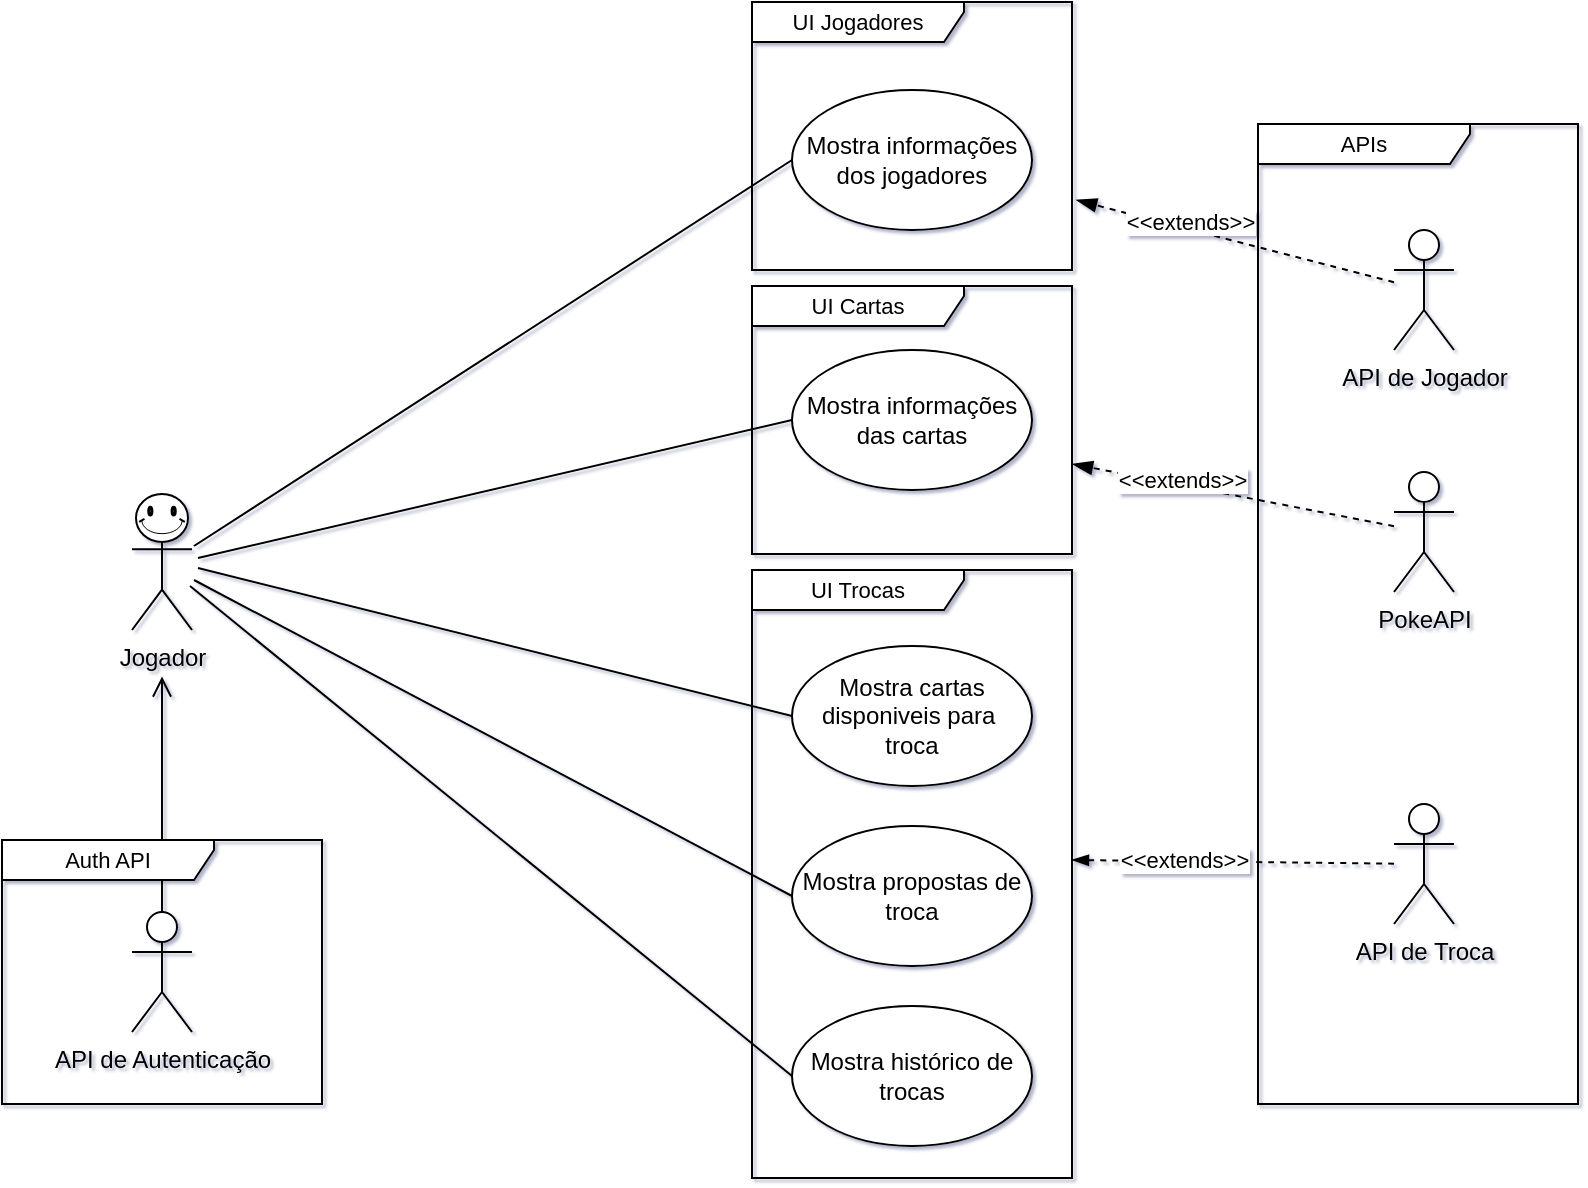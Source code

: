 <mxfile version="26.2.12" pages="2">
  <diagram name="Diagrama de caso de uso" id="q5Q0HnHNC897IRmGhIEo">
    <mxGraphModel dx="1828" dy="785" grid="0" gridSize="10" guides="1" tooltips="1" connect="1" arrows="1" fold="1" page="0" pageScale="1" pageWidth="850" pageHeight="1100" background="none" math="0" shadow="1">
      <root>
        <mxCell id="0" />
        <mxCell id="1" parent="0" />
        <mxCell id="7NV7xG-uS9PKFknftASq-3" style="rounded=0;orthogonalLoop=1;jettySize=auto;html=1;entryX=0;entryY=0.5;entryDx=0;entryDy=0;fontSize=12;startSize=8;endSize=8;endArrow=none;startFill=0;startArrow=none;" parent="1" target="cr2DgL153ClsetmP0AdC-1" edge="1">
          <mxGeometry relative="1" as="geometry">
            <mxPoint x="323" y="224" as="targetPoint" />
            <mxPoint x="86" y="316" as="sourcePoint" />
          </mxGeometry>
        </mxCell>
        <mxCell id="7NV7xG-uS9PKFknftASq-5" style="rounded=0;orthogonalLoop=1;jettySize=auto;html=1;entryX=0;entryY=0.5;entryDx=0;entryDy=0;fontSize=12;startSize=8;endSize=8;endArrow=none;startFill=0;startArrow=none;" parent="1" target="cr2DgL153ClsetmP0AdC-2" edge="1">
          <mxGeometry relative="1" as="geometry">
            <mxPoint x="323" y="364" as="targetPoint" />
            <mxPoint x="86" y="321" as="sourcePoint" />
          </mxGeometry>
        </mxCell>
        <mxCell id="7NV7xG-uS9PKFknftASq-6" style="rounded=0;orthogonalLoop=1;jettySize=auto;html=1;entryX=0;entryY=0.5;entryDx=0;entryDy=0;fontSize=12;startSize=8;endSize=8;endArrow=none;startFill=0;startArrow=none;" parent="1" target="cr2DgL153ClsetmP0AdC-4" edge="1">
          <mxGeometry relative="1" as="geometry">
            <mxPoint x="323" y="434" as="targetPoint" />
            <mxPoint x="84" y="327" as="sourcePoint" />
          </mxGeometry>
        </mxCell>
        <mxCell id="7NV7xG-uS9PKFknftASq-7" style="rounded=0;orthogonalLoop=1;jettySize=auto;html=1;entryX=0;entryY=0.5;entryDx=0;entryDy=0;fontSize=12;startSize=8;endSize=8;endArrow=none;startFill=0;startArrow=none;" parent="1" target="cr2DgL153ClsetmP0AdC-5" edge="1">
          <mxGeometry relative="1" as="geometry">
            <mxPoint x="323" y="504" as="targetPoint" />
            <mxPoint x="82" y="330" as="sourcePoint" />
          </mxGeometry>
        </mxCell>
        <mxCell id="1iPAXhDrvb-g_Z3nLl4W-2" value="Jogador&lt;div&gt;&lt;br&gt;&lt;/div&gt;" style="shape=umlActor;verticalLabelPosition=bottom;verticalAlign=top;html=1;outlineConnect=0;labelBackgroundColor=none;" parent="1" vertex="1">
          <mxGeometry x="53" y="291.5" width="30" height="60.5" as="geometry" />
        </mxCell>
        <mxCell id="cr2DgL153ClsetmP0AdC-1" value="Mostra informações das cartas" style="ellipse;whiteSpace=wrap;html=1;" parent="1" vertex="1">
          <mxGeometry x="383" y="212" width="120" height="70" as="geometry" />
        </mxCell>
        <mxCell id="cr2DgL153ClsetmP0AdC-2" value="Mostra cartas disponiveis para&amp;nbsp;&lt;div&gt;troca&lt;/div&gt;" style="ellipse;whiteSpace=wrap;html=1;" parent="1" vertex="1">
          <mxGeometry x="383" y="360" width="120" height="70" as="geometry" />
        </mxCell>
        <mxCell id="cr2DgL153ClsetmP0AdC-3" value="Mostra i&lt;span style=&quot;background-color: transparent; color: light-dark(rgb(0, 0, 0), rgb(255, 255, 255));&quot;&gt;nformações dos jogadores&lt;/span&gt;" style="ellipse;whiteSpace=wrap;html=1;" parent="1" vertex="1">
          <mxGeometry x="383" y="82" width="120" height="70" as="geometry" />
        </mxCell>
        <mxCell id="cr2DgL153ClsetmP0AdC-4" value="Mostra propostas de troca" style="ellipse;whiteSpace=wrap;html=1;" parent="1" vertex="1">
          <mxGeometry x="383" y="450" width="120" height="70" as="geometry" />
        </mxCell>
        <mxCell id="cr2DgL153ClsetmP0AdC-5" value="Mostra histórico de trocas" style="ellipse;whiteSpace=wrap;html=1;" parent="1" vertex="1">
          <mxGeometry x="383" y="540" width="120" height="70" as="geometry" />
        </mxCell>
        <mxCell id="01l0vP2sXItomz10LRTy-16" style="shape=connector;rounded=0;orthogonalLoop=1;jettySize=auto;html=1;entryX=0;entryY=0.5;entryDx=0;entryDy=0;strokeColor=default;align=center;verticalAlign=middle;fontFamily=Helvetica;fontSize=12;fontColor=default;labelBackgroundColor=default;startFill=0;startSize=8;endArrow=none;endSize=8;startArrow=none;" parent="1" target="cr2DgL153ClsetmP0AdC-3" edge="1">
          <mxGeometry relative="1" as="geometry">
            <mxPoint x="84" y="310" as="sourcePoint" />
          </mxGeometry>
        </mxCell>
        <mxCell id="fW-dDwqVfDjb9ZclWdb1-9" value="UI Jogadores" style="shape=umlFrame;whiteSpace=wrap;html=1;pointerEvents=0;fontFamily=Helvetica;fontSize=11;fontColor=default;labelBackgroundColor=default;width=106;height=20;" parent="1" vertex="1">
          <mxGeometry x="363" y="38" width="160" height="134" as="geometry" />
        </mxCell>
        <mxCell id="01l0vP2sXItomz10LRTy-3" value="APIs" style="shape=umlFrame;whiteSpace=wrap;html=1;pointerEvents=0;fontFamily=Helvetica;fontSize=11;fontColor=default;labelBackgroundColor=default;width=106;height=20;" parent="1" vertex="1">
          <mxGeometry x="616" y="99" width="160" height="490" as="geometry" />
        </mxCell>
        <mxCell id="AETbVoD7sWcdyevvZo6Y-5" value="API de Jogador" style="shape=umlActor;verticalLabelPosition=bottom;verticalAlign=top;html=1;outlineConnect=0;" parent="1" vertex="1">
          <mxGeometry x="684" y="152" width="30" height="60" as="geometry" />
        </mxCell>
        <mxCell id="AETbVoD7sWcdyevvZo6Y-9" value="PokeAPI" style="shape=umlActor;verticalLabelPosition=bottom;verticalAlign=top;html=1;outlineConnect=0;" parent="1" vertex="1">
          <mxGeometry x="684" y="273" width="30" height="60" as="geometry" />
        </mxCell>
        <mxCell id="AETbVoD7sWcdyevvZo6Y-10" value="API de Troca" style="shape=umlActor;verticalLabelPosition=bottom;verticalAlign=top;html=1;outlineConnect=0;" parent="1" vertex="1">
          <mxGeometry x="684" y="439" width="30" height="60" as="geometry" />
        </mxCell>
        <mxCell id="AETbVoD7sWcdyevvZo6Y-13" style="edgeStyle=none;curved=1;rounded=0;orthogonalLoop=1;jettySize=auto;html=1;entryX=1.013;entryY=0.739;entryDx=0;entryDy=0;entryPerimeter=0;fontSize=12;startSize=8;endSize=8;endArrow=blockThin;endFill=1;dashed=1;" parent="1" source="AETbVoD7sWcdyevvZo6Y-5" target="fW-dDwqVfDjb9ZclWdb1-9" edge="1">
          <mxGeometry relative="1" as="geometry" />
        </mxCell>
        <mxCell id="sfoTxM4zX_ERkdPOaKE--1" value="&amp;lt;&amp;lt;extends&amp;gt;&amp;gt;" style="edgeLabel;html=1;align=center;verticalAlign=middle;resizable=0;points=[];" parent="AETbVoD7sWcdyevvZo6Y-13" vertex="1" connectable="0">
          <mxGeometry x="0.45" y="-2" relative="1" as="geometry">
            <mxPoint x="12" y="1" as="offset" />
          </mxGeometry>
        </mxCell>
        <mxCell id="AETbVoD7sWcdyevvZo6Y-14" style="edgeStyle=none;curved=1;rounded=0;orthogonalLoop=1;jettySize=auto;html=1;entryX=1;entryY=0.477;entryDx=0;entryDy=0;entryPerimeter=0;fontSize=12;endArrow=blockThin;endFill=1;dashed=1;" parent="1" source="AETbVoD7sWcdyevvZo6Y-10" target="aWo8lq3ti_d89RVqLucp-1" edge="1">
          <mxGeometry relative="1" as="geometry" />
        </mxCell>
        <mxCell id="sfoTxM4zX_ERkdPOaKE--4" value="&amp;lt;&amp;lt;extends&amp;gt;&amp;gt;" style="edgeLabel;html=1;align=center;verticalAlign=middle;resizable=0;points=[];" parent="AETbVoD7sWcdyevvZo6Y-14" vertex="1" connectable="0">
          <mxGeometry x="0.293" y="1" relative="1" as="geometry">
            <mxPoint x="-1" y="-2" as="offset" />
          </mxGeometry>
        </mxCell>
        <mxCell id="AETbVoD7sWcdyevvZo6Y-15" style="edgeStyle=none;curved=1;rounded=0;orthogonalLoop=1;jettySize=auto;html=1;entryX=1;entryY=0.664;entryDx=0;entryDy=0;entryPerimeter=0;fontSize=12;startSize=8;endSize=8;endArrow=blockThin;endFill=1;dashed=1;" parent="1" source="AETbVoD7sWcdyevvZo6Y-9" target="aWo8lq3ti_d89RVqLucp-5" edge="1">
          <mxGeometry relative="1" as="geometry" />
        </mxCell>
        <mxCell id="sfoTxM4zX_ERkdPOaKE--3" value="&amp;lt;&amp;lt;extends&amp;gt;&amp;gt;" style="edgeLabel;html=1;align=center;verticalAlign=middle;resizable=0;points=[];" parent="AETbVoD7sWcdyevvZo6Y-15" vertex="1" connectable="0">
          <mxGeometry x="0.348" relative="1" as="geometry">
            <mxPoint x="2" y="-2" as="offset" />
          </mxGeometry>
        </mxCell>
        <mxCell id="AETbVoD7sWcdyevvZo6Y-17" style="edgeStyle=none;curved=1;rounded=0;orthogonalLoop=1;jettySize=auto;html=1;fontSize=12;startSize=8;endSize=8;endArrow=open;endFill=0;" parent="1" source="AETbVoD7sWcdyevvZo6Y-16" edge="1">
          <mxGeometry relative="1" as="geometry">
            <mxPoint x="68" y="375.238" as="targetPoint" />
          </mxGeometry>
        </mxCell>
        <mxCell id="AETbVoD7sWcdyevvZo6Y-16" value="API de Autenticação" style="shape=umlActor;verticalLabelPosition=bottom;verticalAlign=top;html=1;outlineConnect=0;" parent="1" vertex="1">
          <mxGeometry x="53" y="493" width="30" height="60" as="geometry" />
        </mxCell>
        <mxCell id="aWo8lq3ti_d89RVqLucp-1" value="UI Trocas" style="shape=umlFrame;whiteSpace=wrap;html=1;pointerEvents=0;fontFamily=Helvetica;fontSize=11;fontColor=default;labelBackgroundColor=default;width=106;height=20;" parent="1" vertex="1">
          <mxGeometry x="363" y="322" width="160" height="304" as="geometry" />
        </mxCell>
        <mxCell id="aWo8lq3ti_d89RVqLucp-5" value="UI Cartas" style="shape=umlFrame;whiteSpace=wrap;html=1;pointerEvents=0;fontFamily=Helvetica;fontSize=11;fontColor=default;labelBackgroundColor=default;width=106;height=20;" parent="1" vertex="1">
          <mxGeometry x="363" y="180" width="160" height="134" as="geometry" />
        </mxCell>
        <mxCell id="lQzJTr9oxEmNmYhaPLk6-1" value="" style="verticalLabelPosition=bottom;verticalAlign=top;html=1;shape=mxgraph.basic.smiley" parent="1" vertex="1">
          <mxGeometry x="55" y="284" width="26" height="24" as="geometry" />
        </mxCell>
        <mxCell id="MvK97-iwdMMjTwP3jHRl-1" value="Auth API" style="shape=umlFrame;whiteSpace=wrap;html=1;pointerEvents=0;fontFamily=Helvetica;fontSize=11;fontColor=default;labelBackgroundColor=default;width=106;height=20;" vertex="1" parent="1">
          <mxGeometry x="-12" y="457" width="160" height="132" as="geometry" />
        </mxCell>
      </root>
    </mxGraphModel>
  </diagram>
  <diagram id="-CV712XTLlUQQxjlEUlC" name="Diagrama de classes">
    <mxGraphModel dx="3324" dy="3841" grid="0" gridSize="10" guides="1" tooltips="1" connect="1" arrows="1" fold="1" page="1" pageScale="1" pageWidth="2339" pageHeight="3300" math="0" shadow="1">
      <root>
        <mxCell id="0" />
        <mxCell id="1" parent="0" />
        <mxCell id="ZPA1uZj1T_bXoZJsJ8JU-5" style="edgeStyle=orthogonalEdgeStyle;rounded=0;orthogonalLoop=1;jettySize=auto;html=1;entryX=0.5;entryY=0;entryDx=0;entryDy=0;" parent="1" source="NgLpLEp_pREK2nsnqpGd-26" target="ZPA1uZj1T_bXoZJsJ8JU-4" edge="1">
          <mxGeometry relative="1" as="geometry" />
        </mxCell>
        <mxCell id="ZPA1uZj1T_bXoZJsJ8JU-10" style="edgeStyle=orthogonalEdgeStyle;rounded=0;orthogonalLoop=1;jettySize=auto;html=1;entryX=0.5;entryY=1;entryDx=0;entryDy=0;dashed=1;endArrow=block;endFill=0;" parent="1" source="NgLpLEp_pREK2nsnqpGd-26" target="qqAHrHeiML-xpkpBoISj-18" edge="1">
          <mxGeometry relative="1" as="geometry" />
        </mxCell>
        <mxCell id="NgLpLEp_pREK2nsnqpGd-26" value="&lt;div style=&quot;line-height: 150%;&quot;&gt;&lt;p style=&quot;margin:0px;margin-top:4px;text-align:center;&quot;&gt;&lt;b&gt;LoginADM&lt;/b&gt;&lt;/p&gt;&lt;hr size=&quot;1&quot; style=&quot;border-style:solid;&quot;&gt;&lt;p style=&quot;margin:0px;margin-left:4px;&quot;&gt;+ password: String&lt;/p&gt;&lt;p style=&quot;margin:0px;margin-left:4px;&quot;&gt;+ name: String&lt;/p&gt;&lt;hr size=&quot;1&quot; style=&quot;border-style:solid;&quot;&gt;&lt;p style=&quot;margin:0px;margin-left:4px;&quot;&gt;- autenticate(): bool&lt;/p&gt;&lt;/div&gt;" style="verticalAlign=top;align=left;overflow=fill;html=1;whiteSpace=wrap;" parent="1" vertex="1">
          <mxGeometry x="-875.5" y="-635" width="187" height="112" as="geometry" />
        </mxCell>
        <mxCell id="Z8R0I0xb3j2OHpnb4Ci0-22" style="edgeStyle=none;shape=connector;curved=1;rounded=0;orthogonalLoop=1;jettySize=auto;html=1;entryX=0.5;entryY=1;entryDx=0;entryDy=0;strokeColor=default;align=center;verticalAlign=middle;fontFamily=Helvetica;fontSize=12;fontColor=default;labelBackgroundColor=default;startFill=0;startSize=8;endArrow=classic;endSize=8;endFill=1;exitX=0.75;exitY=1;exitDx=0;exitDy=0;" parent="1" edge="1">
          <mxGeometry relative="1" as="geometry">
            <Array as="points">
              <mxPoint x="9" y="1148" />
            </Array>
            <mxPoint x="-83" y="934" as="targetPoint" />
          </mxGeometry>
        </mxCell>
        <mxCell id="qqAHrHeiML-xpkpBoISj-8" value="PlayerPanelADM&lt;div&gt;&lt;b&gt;&lt;br&gt;&lt;/b&gt;&lt;/div&gt;" style="swimlane;fontStyle=1;align=center;verticalAlign=top;childLayout=stackLayout;horizontal=1;startSize=26;horizontalStack=0;resizeParent=1;resizeParentMax=0;resizeLast=0;collapsible=1;marginBottom=0;whiteSpace=wrap;html=1;" parent="1" vertex="1">
          <mxGeometry x="-1233.5" y="-281" width="234" height="52" as="geometry" />
        </mxCell>
        <mxCell id="qqAHrHeiML-xpkpBoISj-11" value="&lt;p style=&quot;margin: 0px 0px 0px 4px;&quot;&gt;&lt;span style=&quot;background-color: transparent; color: light-dark(rgb(0, 0, 0), rgb(255, 255, 255));&quot;&gt;+ showPlayersInfo&lt;/span&gt;&lt;span style=&quot;background-color: transparent; color: light-dark(rgb(0, 0, 0), rgb(255, 255, 255)); text-align: center;&quot;&gt;()&lt;/span&gt;&lt;/p&gt;&lt;p style=&quot;margin: 0px 0px 0px 4px;&quot;&gt;&lt;br&gt;&lt;/p&gt;" style="text;strokeColor=none;fillColor=none;align=left;verticalAlign=top;spacingLeft=4;spacingRight=4;overflow=hidden;rotatable=0;points=[[0,0.5],[1,0.5]];portConstraint=eastwest;whiteSpace=wrap;html=1;" parent="qqAHrHeiML-xpkpBoISj-8" vertex="1">
          <mxGeometry y="26" width="234" height="26" as="geometry" />
        </mxCell>
        <mxCell id="qqAHrHeiML-xpkpBoISj-18" value="&lt;p style=&quot;margin:0px;margin-top:4px;text-align:center;&quot;&gt;&lt;i&gt;&amp;lt;&amp;lt;Interface&amp;gt;&amp;gt;&lt;/i&gt;&lt;br&gt;&lt;b&gt;Autenticator&lt;/b&gt;&lt;/p&gt;&lt;hr size=&quot;1&quot; style=&quot;border-style:solid;&quot;&gt;&lt;p style=&quot;margin:0px;margin-left:4px;&quot;&gt;- autenticate(): bool&lt;/p&gt;" style="verticalAlign=top;align=left;overflow=fill;html=1;whiteSpace=wrap;" parent="1" vertex="1">
          <mxGeometry x="-877" y="-753" width="190" height="69" as="geometry" />
        </mxCell>
        <mxCell id="qqAHrHeiML-xpkpBoISj-19" value="CardPanelADM&lt;div&gt;&lt;b&gt;&lt;br&gt;&lt;/b&gt;&lt;/div&gt;" style="swimlane;fontStyle=1;align=center;verticalAlign=top;childLayout=stackLayout;horizontal=1;startSize=26;horizontalStack=0;resizeParent=1;resizeParentMax=0;resizeLast=0;collapsible=1;marginBottom=0;whiteSpace=wrap;html=1;" parent="1" vertex="1">
          <mxGeometry x="-564.5" y="-281" width="234" height="54" as="geometry" />
        </mxCell>
        <mxCell id="qqAHrHeiML-xpkpBoISj-20" value="&lt;p style=&quot;margin: 0px 0px 0px 4px;&quot;&gt;+ showCardsInfo()&lt;/p&gt;" style="text;strokeColor=none;fillColor=none;align=left;verticalAlign=top;spacingLeft=4;spacingRight=4;overflow=hidden;rotatable=0;points=[[0,0.5],[1,0.5]];portConstraint=eastwest;whiteSpace=wrap;html=1;" parent="qqAHrHeiML-xpkpBoISj-19" vertex="1">
          <mxGeometry y="26" width="234" height="28" as="geometry" />
        </mxCell>
        <mxCell id="qqAHrHeiML-xpkpBoISj-23" value="TradePanelADM&lt;div&gt;&lt;b&gt;&lt;br&gt;&lt;/b&gt;&lt;/div&gt;" style="swimlane;fontStyle=1;align=center;verticalAlign=top;childLayout=stackLayout;horizontal=1;startSize=26;horizontalStack=0;resizeParent=1;resizeParentMax=0;resizeLast=0;collapsible=1;marginBottom=0;whiteSpace=wrap;html=1;" parent="1" vertex="1">
          <mxGeometry x="-899.5" y="-281" width="234" height="88" as="geometry" />
        </mxCell>
        <mxCell id="qqAHrHeiML-xpkpBoISj-24" value="&lt;p style=&quot;margin: 0px 0px 0px 4px;&quot;&gt;+ showOpenTrades()&lt;/p&gt;&lt;p style=&quot;margin: 0px 0px 0px 4px;&quot;&gt;+ ShowTradeProposals()&lt;/p&gt;&lt;p style=&quot;margin: 0px 0px 0px 4px;&quot;&gt;+ ShowTradeHistory()&lt;/p&gt;" style="text;strokeColor=none;fillColor=none;align=left;verticalAlign=top;spacingLeft=4;spacingRight=4;overflow=hidden;rotatable=0;points=[[0,0.5],[1,0.5]];portConstraint=eastwest;whiteSpace=wrap;html=1;" parent="qqAHrHeiML-xpkpBoISj-23" vertex="1">
          <mxGeometry y="26" width="234" height="62" as="geometry" />
        </mxCell>
        <mxCell id="ZPA1uZj1T_bXoZJsJ8JU-6" style="edgeStyle=orthogonalEdgeStyle;rounded=0;orthogonalLoop=1;jettySize=auto;html=1;" parent="1" source="ZPA1uZj1T_bXoZJsJ8JU-4" target="qqAHrHeiML-xpkpBoISj-19" edge="1">
          <mxGeometry relative="1" as="geometry" />
        </mxCell>
        <mxCell id="ZPA1uZj1T_bXoZJsJ8JU-8" style="edgeStyle=orthogonalEdgeStyle;rounded=0;orthogonalLoop=1;jettySize=auto;html=1;" parent="1" source="ZPA1uZj1T_bXoZJsJ8JU-4" target="qqAHrHeiML-xpkpBoISj-23" edge="1">
          <mxGeometry relative="1" as="geometry" />
        </mxCell>
        <mxCell id="ZPA1uZj1T_bXoZJsJ8JU-9" style="edgeStyle=orthogonalEdgeStyle;rounded=0;orthogonalLoop=1;jettySize=auto;html=1;" parent="1" source="ZPA1uZj1T_bXoZJsJ8JU-4" target="qqAHrHeiML-xpkpBoISj-8" edge="1">
          <mxGeometry relative="1" as="geometry" />
        </mxCell>
        <mxCell id="ZPA1uZj1T_bXoZJsJ8JU-4" value="&lt;div style=&quot;line-height: 150%;&quot;&gt;&lt;p style=&quot;margin:0px;margin-top:4px;text-align:center;&quot;&gt;&lt;b&gt;ADMPanel&lt;/b&gt;&lt;/p&gt;&lt;hr size=&quot;1&quot; style=&quot;border-style:solid;&quot;&gt;&lt;p style=&quot;margin:0px;margin-left:4px;&quot;&gt;&amp;nbsp;+ name: String&lt;/p&gt;&lt;hr size=&quot;1&quot; style=&quot;border-style:solid;&quot;&gt;&lt;p style=&quot;margin:0px;margin-left:4px;&quot;&gt;+ FetchPlayerInfo()&lt;/p&gt;&lt;p style=&quot;margin:0px;margin-left:4px;&quot;&gt;+ FetchTradeInfo()&lt;/p&gt;&lt;p style=&quot;margin:0px;margin-left:4px;&quot;&gt;+ FetchCardsInfo()&lt;/p&gt;&lt;p style=&quot;margin:0px;margin-left:4px;&quot;&gt;+ logout()&lt;/p&gt;&lt;/div&gt;" style="verticalAlign=top;align=left;overflow=fill;html=1;whiteSpace=wrap;" parent="1" vertex="1">
          <mxGeometry x="-875.5" y="-473" width="187" height="143" as="geometry" />
        </mxCell>
      </root>
    </mxGraphModel>
  </diagram>
</mxfile>
